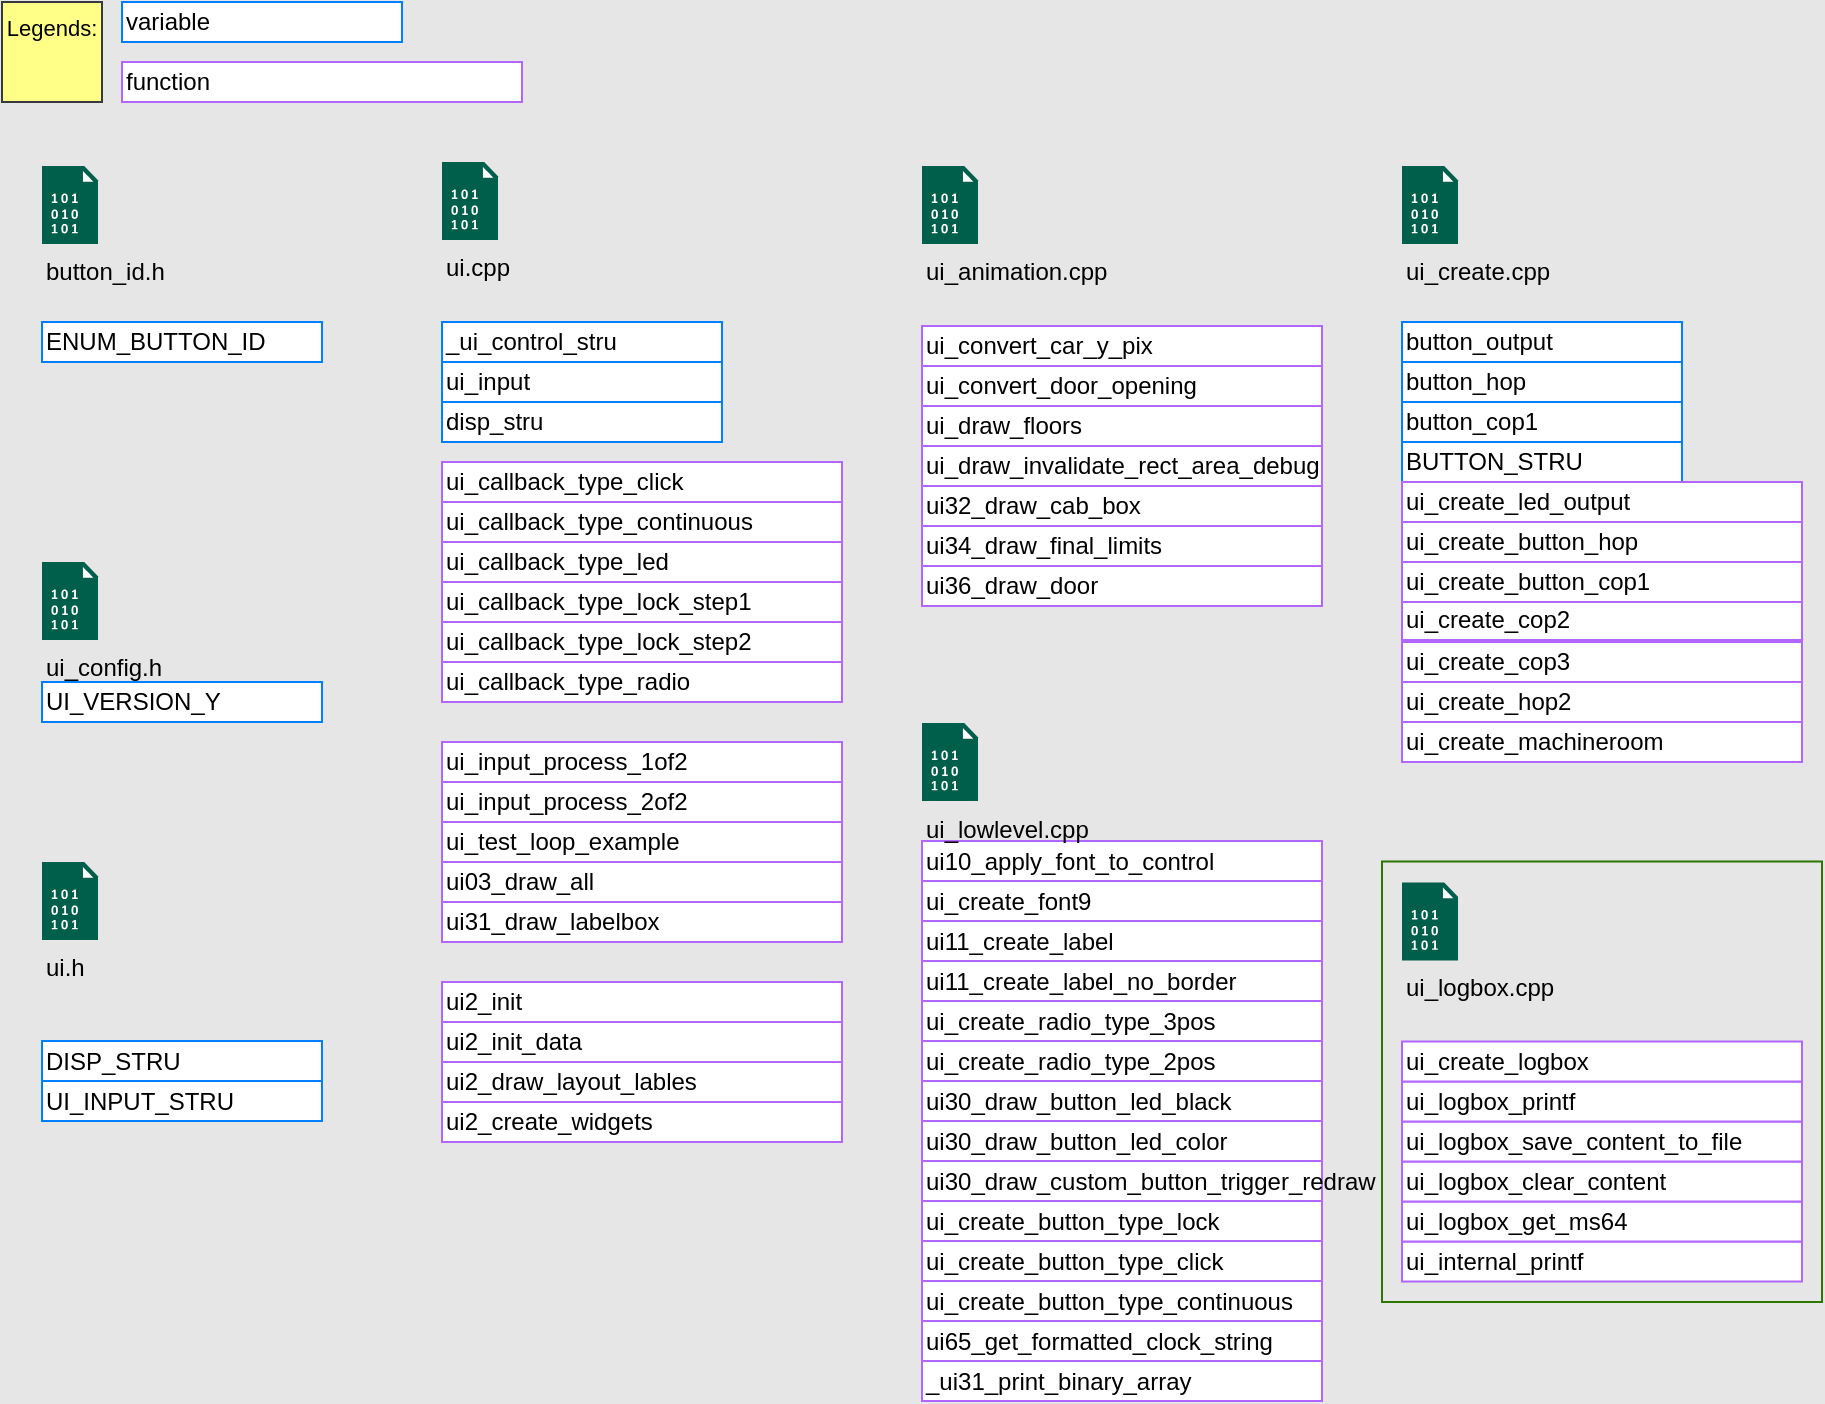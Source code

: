 <mxfile>
    <diagram id="_PtCRGXLWuhjRJc3H1dN" name="Page-1">
        <mxGraphModel dx="1341" dy="909" grid="1" gridSize="10" guides="1" tooltips="1" connect="1" arrows="1" fold="1" page="1" pageScale="1" pageWidth="1100" pageHeight="850" background="#E6E6E6" math="0" shadow="0">
            <root>
                <mxCell id="0"/>
                <mxCell id="1" parent="0"/>
                <mxCell id="3" value="function" style="rounded=0;whiteSpace=wrap;html=1;align=left;strokeColor=#B266FF;" vertex="1" parent="1">
                    <mxGeometry x="120" y="70" width="200" height="20" as="geometry"/>
                </mxCell>
                <mxCell id="4" value="variable" style="rounded=0;whiteSpace=wrap;html=1;align=left;strokeColor=#007FFF;" vertex="1" parent="1">
                    <mxGeometry x="120" y="40" width="140" height="20" as="geometry"/>
                </mxCell>
                <mxCell id="7" value="Legends:" style="text;html=1;whiteSpace=wrap;overflow=hidden;rounded=0;fontFamily=Helvetica;fontSize=11;labelBackgroundColor=none;fillColor=#ffff88;strokeColor=#36393d;horizontal=1;align=center;" vertex="1" parent="1">
                    <mxGeometry x="60" y="40" width="50" height="50" as="geometry"/>
                </mxCell>
                <mxCell id="12" value="button_id.h" style="sketch=0;pointerEvents=1;shadow=0;dashed=0;html=1;strokeColor=none;fillColor=#005F4B;labelPosition=center;verticalLabelPosition=bottom;verticalAlign=top;align=left;outlineConnect=0;shape=mxgraph.veeam2.data_file;" vertex="1" parent="1">
                    <mxGeometry x="80" y="122" width="28.0" height="39" as="geometry"/>
                </mxCell>
                <mxCell id="13" value="ENUM_BUTTON_ID" style="rounded=0;whiteSpace=wrap;html=1;align=left;strokeColor=#007FFF;" vertex="1" parent="1">
                    <mxGeometry x="80" y="200" width="140" height="20" as="geometry"/>
                </mxCell>
                <mxCell id="14" value="ui.cpp" style="sketch=0;pointerEvents=1;shadow=0;dashed=0;html=1;strokeColor=none;fillColor=#005F4B;labelPosition=center;verticalLabelPosition=bottom;verticalAlign=top;align=left;outlineConnect=0;shape=mxgraph.veeam2.data_file;" vertex="1" parent="1">
                    <mxGeometry x="280" y="120" width="28.0" height="39" as="geometry"/>
                </mxCell>
                <mxCell id="15" value="_ui_control_stru" style="rounded=0;whiteSpace=wrap;html=1;align=left;strokeColor=#007FFF;" vertex="1" parent="1">
                    <mxGeometry x="280" y="200" width="140" height="20" as="geometry"/>
                </mxCell>
                <mxCell id="16" value="ui_input" style="rounded=0;whiteSpace=wrap;html=1;align=left;strokeColor=#007FFF;" vertex="1" parent="1">
                    <mxGeometry x="280" y="220" width="140" height="20" as="geometry"/>
                </mxCell>
                <mxCell id="17" value="disp_stru" style="rounded=0;whiteSpace=wrap;html=1;align=left;strokeColor=#007FFF;" vertex="1" parent="1">
                    <mxGeometry x="280" y="240" width="140" height="20" as="geometry"/>
                </mxCell>
                <mxCell id="19" value="ui_callback_type_click" style="rounded=0;whiteSpace=wrap;html=1;align=left;strokeColor=#B266FF;" vertex="1" parent="1">
                    <mxGeometry x="280" y="270" width="200" height="20" as="geometry"/>
                </mxCell>
                <mxCell id="20" value="ui_callback_type_continuous" style="rounded=0;whiteSpace=wrap;html=1;align=left;strokeColor=#B266FF;" vertex="1" parent="1">
                    <mxGeometry x="280" y="290" width="200" height="20" as="geometry"/>
                </mxCell>
                <mxCell id="21" value="ui_callback_type_led" style="rounded=0;whiteSpace=wrap;html=1;align=left;strokeColor=#B266FF;" vertex="1" parent="1">
                    <mxGeometry x="280" y="310" width="200" height="20" as="geometry"/>
                </mxCell>
                <mxCell id="22" value="ui_callback_type_lock_step1" style="rounded=0;whiteSpace=wrap;html=1;align=left;strokeColor=#B266FF;" vertex="1" parent="1">
                    <mxGeometry x="280" y="330" width="200" height="20" as="geometry"/>
                </mxCell>
                <mxCell id="23" value="ui_callback_type_lock_step2" style="rounded=0;whiteSpace=wrap;html=1;align=left;strokeColor=#B266FF;" vertex="1" parent="1">
                    <mxGeometry x="280" y="350" width="200" height="20" as="geometry"/>
                </mxCell>
                <mxCell id="24" value="ui_callback_type_radio" style="rounded=0;whiteSpace=wrap;html=1;align=left;strokeColor=#B266FF;" vertex="1" parent="1">
                    <mxGeometry x="280" y="370" width="200" height="20" as="geometry"/>
                </mxCell>
                <mxCell id="25" value="ui_input_process_1of2" style="rounded=0;whiteSpace=wrap;html=1;align=left;strokeColor=#B266FF;" vertex="1" parent="1">
                    <mxGeometry x="280" y="410" width="200" height="20" as="geometry"/>
                </mxCell>
                <mxCell id="27" value="ui_input_process_2of2" style="rounded=0;whiteSpace=wrap;html=1;align=left;strokeColor=#B266FF;" vertex="1" parent="1">
                    <mxGeometry x="280" y="430" width="200" height="20" as="geometry"/>
                </mxCell>
                <mxCell id="28" value="ui_test_loop_example" style="rounded=0;whiteSpace=wrap;html=1;align=left;strokeColor=#B266FF;" vertex="1" parent="1">
                    <mxGeometry x="280" y="450" width="200" height="20" as="geometry"/>
                </mxCell>
                <mxCell id="29" value="ui03_draw_all" style="rounded=0;whiteSpace=wrap;html=1;align=left;strokeColor=#B266FF;" vertex="1" parent="1">
                    <mxGeometry x="280" y="470" width="200" height="20" as="geometry"/>
                </mxCell>
                <mxCell id="30" value="ui2_draw_layout_lables" style="rounded=0;whiteSpace=wrap;html=1;align=left;strokeColor=#B266FF;" vertex="1" parent="1">
                    <mxGeometry x="280" y="570" width="200" height="20" as="geometry"/>
                </mxCell>
                <mxCell id="31" value="ui2_init" style="rounded=0;whiteSpace=wrap;html=1;align=left;strokeColor=#B266FF;" vertex="1" parent="1">
                    <mxGeometry x="280" y="530" width="200" height="20" as="geometry"/>
                </mxCell>
                <mxCell id="32" value="ui34_draw_final_limits" style="rounded=0;whiteSpace=wrap;html=1;align=left;strokeColor=#B266FF;" vertex="1" parent="1">
                    <mxGeometry x="520" y="302" width="200" height="20" as="geometry"/>
                </mxCell>
                <mxCell id="33" value="ui32_draw_cab_box" style="rounded=0;whiteSpace=wrap;html=1;align=left;strokeColor=#B266FF;" vertex="1" parent="1">
                    <mxGeometry x="520" y="282" width="200" height="20" as="geometry"/>
                </mxCell>
                <mxCell id="34" value="ui_draw_invalidate_rect_area_debug" style="rounded=0;whiteSpace=wrap;html=1;align=left;strokeColor=#B266FF;" vertex="1" parent="1">
                    <mxGeometry x="520" y="262" width="200" height="20" as="geometry"/>
                </mxCell>
                <mxCell id="35" value="ui_draw_floors" style="rounded=0;whiteSpace=wrap;html=1;align=left;strokeColor=#B266FF;" vertex="1" parent="1">
                    <mxGeometry x="520" y="242" width="200" height="20" as="geometry"/>
                </mxCell>
                <mxCell id="36" value="ui2_init_data" style="rounded=0;whiteSpace=wrap;html=1;align=left;strokeColor=#B266FF;" vertex="1" parent="1">
                    <mxGeometry x="280" y="550" width="200" height="20" as="geometry"/>
                </mxCell>
                <mxCell id="37" value="ui31_draw_labelbox" style="rounded=0;whiteSpace=wrap;html=1;align=left;strokeColor=#B266FF;shadow=0;glass=0;" vertex="1" parent="1">
                    <mxGeometry x="280" y="490" width="200" height="20" as="geometry"/>
                </mxCell>
                <mxCell id="38" value="ui2_create_widgets" style="rounded=0;whiteSpace=wrap;html=1;align=left;strokeColor=#B266FF;" vertex="1" parent="1">
                    <mxGeometry x="280" y="590" width="200" height="20" as="geometry"/>
                </mxCell>
                <mxCell id="39" value="BUTTON_STRU" style="rounded=0;whiteSpace=wrap;html=1;align=left;strokeColor=#007FFF;" vertex="1" parent="1">
                    <mxGeometry x="760" y="260" width="140" height="20" as="geometry"/>
                </mxCell>
                <mxCell id="45" value="button_cop1" style="rounded=0;whiteSpace=wrap;html=1;align=left;strokeColor=#007FFF;" vertex="1" parent="1">
                    <mxGeometry x="760" y="240" width="140" height="20" as="geometry"/>
                </mxCell>
                <mxCell id="46" value="button_hop" style="rounded=0;whiteSpace=wrap;html=1;align=left;strokeColor=#007FFF;" vertex="1" parent="1">
                    <mxGeometry x="760" y="220" width="140" height="20" as="geometry"/>
                </mxCell>
                <mxCell id="47" value="button_output" style="rounded=0;whiteSpace=wrap;html=1;align=left;strokeColor=#007FFF;" vertex="1" parent="1">
                    <mxGeometry x="760" y="200" width="140" height="20" as="geometry"/>
                </mxCell>
                <mxCell id="48" value="UI_INPUT_STRU" style="rounded=0;whiteSpace=wrap;html=1;align=left;strokeColor=#007FFF;" vertex="1" parent="1">
                    <mxGeometry x="80" y="579.5" width="140" height="20" as="geometry"/>
                </mxCell>
                <mxCell id="49" value="DISP_STRU" style="rounded=0;whiteSpace=wrap;html=1;align=left;strokeColor=#007FFF;" vertex="1" parent="1">
                    <mxGeometry x="80" y="559.5" width="140" height="20" as="geometry"/>
                </mxCell>
                <mxCell id="50" value="ui.h" style="sketch=0;pointerEvents=1;shadow=0;dashed=0;html=1;strokeColor=none;fillColor=#005F4B;labelPosition=center;verticalLabelPosition=bottom;verticalAlign=top;align=left;outlineConnect=0;shape=mxgraph.veeam2.data_file;" vertex="1" parent="1">
                    <mxGeometry x="80" y="470" width="28.0" height="39" as="geometry"/>
                </mxCell>
                <mxCell id="52" value="ui_animation.cpp" style="sketch=0;pointerEvents=1;shadow=0;dashed=0;html=1;strokeColor=none;fillColor=#005F4B;labelPosition=center;verticalLabelPosition=bottom;verticalAlign=top;align=left;outlineConnect=0;shape=mxgraph.veeam2.data_file;" vertex="1" parent="1">
                    <mxGeometry x="520" y="122" width="28.0" height="39" as="geometry"/>
                </mxCell>
                <mxCell id="55" value="ui_convert_door_opening" style="rounded=0;whiteSpace=wrap;html=1;align=left;strokeColor=#B266FF;" vertex="1" parent="1">
                    <mxGeometry x="520" y="222" width="200" height="20" as="geometry"/>
                </mxCell>
                <mxCell id="56" value="ui_convert_car_y_pix" style="rounded=0;whiteSpace=wrap;html=1;align=left;strokeColor=#B266FF;" vertex="1" parent="1">
                    <mxGeometry x="520" y="202" width="200" height="20" as="geometry"/>
                </mxCell>
                <mxCell id="57" value="ui_create_button_type_click" style="rounded=0;whiteSpace=wrap;html=1;align=left;strokeColor=#B266FF;" vertex="1" parent="1">
                    <mxGeometry x="520" y="659.5" width="200" height="20" as="geometry"/>
                </mxCell>
                <mxCell id="58" value="ui_create_button_type_lock" style="rounded=0;whiteSpace=wrap;html=1;align=left;strokeColor=#B266FF;" vertex="1" parent="1">
                    <mxGeometry x="520" y="639.5" width="200" height="20" as="geometry"/>
                </mxCell>
                <mxCell id="59" value="ui36_draw_door" style="rounded=0;whiteSpace=wrap;html=1;align=left;strokeColor=#B266FF;" vertex="1" parent="1">
                    <mxGeometry x="520" y="322" width="200" height="20" as="geometry"/>
                </mxCell>
                <mxCell id="60" value="ui30_draw_custom_button_trigger_redraw" style="rounded=0;whiteSpace=wrap;html=1;align=left;strokeColor=#B266FF;" vertex="1" parent="1">
                    <mxGeometry x="520" y="619.5" width="200" height="20" as="geometry"/>
                </mxCell>
                <mxCell id="61" value="ui_create_hop2" style="rounded=0;whiteSpace=wrap;html=1;align=left;strokeColor=#B266FF;" vertex="1" parent="1">
                    <mxGeometry x="760" y="380" width="200" height="20" as="geometry"/>
                </mxCell>
                <mxCell id="62" value="ui_create_cop3" style="rounded=0;whiteSpace=wrap;html=1;align=left;strokeColor=#B266FF;" vertex="1" parent="1">
                    <mxGeometry x="760" y="360" width="200" height="20" as="geometry"/>
                </mxCell>
                <mxCell id="63" value="ui_create_cop2" style="rounded=0;whiteSpace=wrap;html=1;align=left;strokeColor=#B266FF;" vertex="1" parent="1">
                    <mxGeometry x="760" y="339" width="200" height="20" as="geometry"/>
                </mxCell>
                <mxCell id="64" value="ui_create_button_cop1" style="rounded=0;whiteSpace=wrap;html=1;align=left;strokeColor=#B266FF;" vertex="1" parent="1">
                    <mxGeometry x="760" y="320" width="200" height="20" as="geometry"/>
                </mxCell>
                <mxCell id="65" value="ui_create_button_hop" style="rounded=0;whiteSpace=wrap;html=1;align=left;strokeColor=#B266FF;" vertex="1" parent="1">
                    <mxGeometry x="760" y="300" width="200" height="20" as="geometry"/>
                </mxCell>
                <mxCell id="66" value="ui_create_led_output" style="rounded=0;whiteSpace=wrap;html=1;align=left;strokeColor=#B266FF;" vertex="1" parent="1">
                    <mxGeometry x="760" y="280" width="200" height="20" as="geometry"/>
                </mxCell>
                <mxCell id="67" value="ui_config.h" style="sketch=0;pointerEvents=1;shadow=0;dashed=0;html=1;strokeColor=none;fillColor=#005F4B;labelPosition=center;verticalLabelPosition=bottom;verticalAlign=top;align=left;outlineConnect=0;shape=mxgraph.veeam2.data_file;" vertex="1" parent="1">
                    <mxGeometry x="80" y="320" width="28.0" height="39" as="geometry"/>
                </mxCell>
                <mxCell id="68" value="UI_VERSION_Y" style="rounded=0;whiteSpace=wrap;html=1;align=left;strokeColor=#007FFF;" vertex="1" parent="1">
                    <mxGeometry x="80" y="380" width="140" height="20" as="geometry"/>
                </mxCell>
                <mxCell id="69" value="ui_create.cpp" style="sketch=0;pointerEvents=1;shadow=0;dashed=0;html=1;strokeColor=none;fillColor=#005F4B;labelPosition=center;verticalLabelPosition=bottom;verticalAlign=top;align=left;outlineConnect=0;shape=mxgraph.veeam2.data_file;" vertex="1" parent="1">
                    <mxGeometry x="760" y="122" width="28.0" height="39" as="geometry"/>
                </mxCell>
                <mxCell id="70" value="ui30_draw_button_led_color" style="rounded=0;whiteSpace=wrap;html=1;align=left;strokeColor=#B266FF;" vertex="1" parent="1">
                    <mxGeometry x="520" y="599.5" width="200" height="20" as="geometry"/>
                </mxCell>
                <mxCell id="71" value="ui30_draw_button_led_black" style="rounded=0;whiteSpace=wrap;html=1;align=left;strokeColor=#B266FF;" vertex="1" parent="1">
                    <mxGeometry x="520" y="579.5" width="200" height="20" as="geometry"/>
                </mxCell>
                <mxCell id="72" value="ui_create_radio_type_3pos" style="rounded=0;whiteSpace=wrap;html=1;align=left;strokeColor=#B266FF;" vertex="1" parent="1">
                    <mxGeometry x="520" y="539.5" width="200" height="20" as="geometry"/>
                </mxCell>
                <mxCell id="73" value="ui_create_radio_type_2pos" style="rounded=0;whiteSpace=wrap;html=1;align=left;strokeColor=#B266FF;" vertex="1" parent="1">
                    <mxGeometry x="520" y="559.5" width="200" height="20" as="geometry"/>
                </mxCell>
                <mxCell id="74" value="ui11_create_label_no_border" style="rounded=0;whiteSpace=wrap;html=1;align=left;strokeColor=#B266FF;" vertex="1" parent="1">
                    <mxGeometry x="520" y="519.5" width="200" height="20" as="geometry"/>
                </mxCell>
                <mxCell id="75" value="ui11_create_label" style="rounded=0;whiteSpace=wrap;html=1;align=left;strokeColor=#B266FF;" vertex="1" parent="1">
                    <mxGeometry x="520" y="499.5" width="200" height="20" as="geometry"/>
                </mxCell>
                <mxCell id="76" value="ui_create_font9" style="rounded=0;whiteSpace=wrap;html=1;align=left;strokeColor=#B266FF;" vertex="1" parent="1">
                    <mxGeometry x="520" y="479.5" width="200" height="20" as="geometry"/>
                </mxCell>
                <mxCell id="77" value="ui10_apply_font_to_control" style="rounded=0;whiteSpace=wrap;html=1;align=left;strokeColor=#B266FF;" vertex="1" parent="1">
                    <mxGeometry x="520" y="459.5" width="200" height="20" as="geometry"/>
                </mxCell>
                <mxCell id="78" value="ui_internal_printf" style="rounded=0;whiteSpace=wrap;html=1;align=left;strokeColor=#B266FF;" vertex="1" parent="1">
                    <mxGeometry x="760" y="659.75" width="200" height="20" as="geometry"/>
                </mxCell>
                <mxCell id="79" value="ui_logbox_get_ms64" style="rounded=0;whiteSpace=wrap;html=1;align=left;strokeColor=#B266FF;" vertex="1" parent="1">
                    <mxGeometry x="760" y="639.75" width="200" height="20" as="geometry"/>
                </mxCell>
                <mxCell id="80" value="ui_logbox_clear_content" style="rounded=0;whiteSpace=wrap;html=1;align=left;strokeColor=#B266FF;" vertex="1" parent="1">
                    <mxGeometry x="760" y="619.75" width="200" height="20" as="geometry"/>
                </mxCell>
                <mxCell id="81" value="ui_logbox_save_content_to_file" style="rounded=0;whiteSpace=wrap;html=1;align=left;strokeColor=#B266FF;" vertex="1" parent="1">
                    <mxGeometry x="760" y="599.75" width="200" height="20" as="geometry"/>
                </mxCell>
                <mxCell id="82" value="ui_logbox_printf" style="rounded=0;whiteSpace=wrap;html=1;align=left;strokeColor=#B266FF;" vertex="1" parent="1">
                    <mxGeometry x="760" y="579.75" width="200" height="20" as="geometry"/>
                </mxCell>
                <mxCell id="83" value="ui_create_logbox" style="rounded=0;whiteSpace=wrap;html=1;align=left;strokeColor=#B266FF;" vertex="1" parent="1">
                    <mxGeometry x="760" y="559.75" width="200" height="20" as="geometry"/>
                </mxCell>
                <mxCell id="84" value="ui_create_machineroom" style="rounded=0;whiteSpace=wrap;html=1;align=left;strokeColor=#B266FF;" vertex="1" parent="1">
                    <mxGeometry x="760" y="400" width="200" height="20" as="geometry"/>
                </mxCell>
                <mxCell id="85" value="ui_logbox.cpp" style="sketch=0;pointerEvents=1;shadow=0;dashed=0;html=1;strokeColor=none;fillColor=#005F4B;labelPosition=center;verticalLabelPosition=bottom;verticalAlign=top;align=left;outlineConnect=0;shape=mxgraph.veeam2.data_file;" vertex="1" parent="1">
                    <mxGeometry x="760" y="480.25" width="28.0" height="39" as="geometry"/>
                </mxCell>
                <mxCell id="86" value="ui_lowlevel.cpp" style="sketch=0;pointerEvents=1;shadow=0;dashed=0;html=1;strokeColor=none;fillColor=#005F4B;labelPosition=center;verticalLabelPosition=bottom;verticalAlign=top;align=left;outlineConnect=0;shape=mxgraph.veeam2.data_file;" vertex="1" parent="1">
                    <mxGeometry x="520" y="400.5" width="28.0" height="39" as="geometry"/>
                </mxCell>
                <mxCell id="95" value="_ui31_print_binary_array" style="rounded=0;whiteSpace=wrap;html=1;align=left;strokeColor=#B266FF;" vertex="1" parent="1">
                    <mxGeometry x="520" y="719.5" width="200" height="20" as="geometry"/>
                </mxCell>
                <mxCell id="96" value="ui65_get_formatted_clock_string" style="rounded=0;whiteSpace=wrap;html=1;align=left;strokeColor=#B266FF;" vertex="1" parent="1">
                    <mxGeometry x="520" y="699.5" width="200" height="20" as="geometry"/>
                </mxCell>
                <mxCell id="97" value="ui_create_button_type_continuous" style="rounded=0;whiteSpace=wrap;html=1;align=left;strokeColor=#B266FF;" vertex="1" parent="1">
                    <mxGeometry x="520" y="679.5" width="200" height="20" as="geometry"/>
                </mxCell>
                <mxCell id="98" value="" style="rounded=0;whiteSpace=wrap;html=1;fillColor=none;fontColor=#ffffff;strokeColor=#2D7600;" vertex="1" parent="1">
                    <mxGeometry x="750" y="469.75" width="220" height="220.25" as="geometry"/>
                </mxCell>
            </root>
        </mxGraphModel>
    </diagram>
</mxfile>